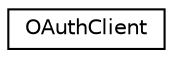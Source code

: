 digraph "Graphical Class Hierarchy"
{
 // LATEX_PDF_SIZE
  edge [fontname="Helvetica",fontsize="10",labelfontname="Helvetica",labelfontsize="10"];
  node [fontname="Helvetica",fontsize="10",shape=record];
  rankdir="LR";
  Node0 [label="OAuthClient",height=0.2,width=0.4,color="black", fillcolor="white", style="filled",URL="$classOAuthClient.html",tooltip=" "];
}
